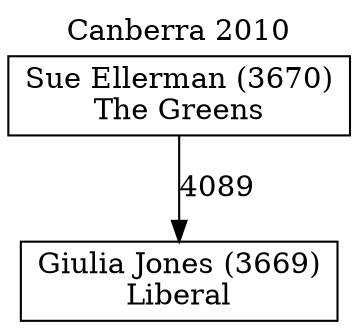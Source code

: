 // House preference flow
digraph "Giulia Jones (3669)_Canberra_2010" {
	graph [label="Canberra 2010" labelloc=t mclimit=10]
	node [shape=box]
	"Giulia Jones (3669)" [label="Giulia Jones (3669)
Liberal"]
	"Sue Ellerman (3670)" [label="Sue Ellerman (3670)
The Greens"]
	"Sue Ellerman (3670)" -> "Giulia Jones (3669)" [label=4089]
}
